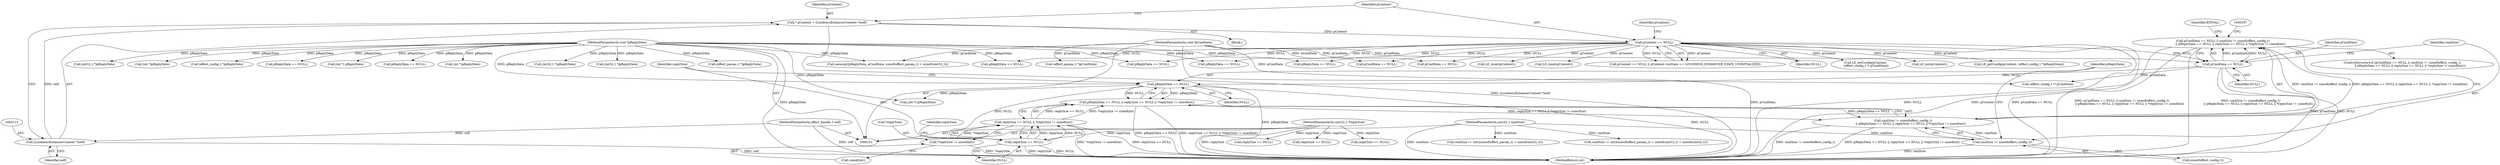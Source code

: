 digraph "0_Android_aeea52da00d210587fb3ed895de3d5f2e0264c88_3@API" {
"1000158" [label="(Call,pCmdData == NULL || cmdSize != sizeof(effect_config_t)\n                || pReplyData == NULL || replySize == NULL || *replySize != sizeof(int))"];
"1000159" [label="(Call,pCmdData == NULL)"];
"1000105" [label="(MethodParameterIn,void *pCmdData)"];
"1000118" [label="(Call,pContext == NULL)"];
"1000110" [label="(Call,* pContext = (LoudnessEnhancerContext *)self)"];
"1000112" [label="(Call,(LoudnessEnhancerContext *)self)"];
"1000102" [label="(MethodParameterIn,effect_handle_t self)"];
"1000162" [label="(Call,cmdSize != sizeof(effect_config_t)\n                || pReplyData == NULL || replySize == NULL || *replySize != sizeof(int))"];
"1000163" [label="(Call,cmdSize != sizeof(effect_config_t))"];
"1000104" [label="(MethodParameterIn,uint32_t cmdSize)"];
"1000167" [label="(Call,pReplyData == NULL || replySize == NULL || *replySize != sizeof(int))"];
"1000168" [label="(Call,pReplyData == NULL)"];
"1000107" [label="(MethodParameterIn,void *pReplyData)"];
"1000171" [label="(Call,replySize == NULL || *replySize != sizeof(int))"];
"1000172" [label="(Call,replySize == NULL)"];
"1000106" [label="(MethodParameterIn,uint32_t *replySize)"];
"1000175" [label="(Call,*replySize != sizeof(int))"];
"1000344" [label="(Call,memcpy(pReplyData, pCmdData, sizeof(effect_param_t) + sizeof(uint32_t)))"];
"1000157" [label="(ControlStructure,if (pCmdData == NULL || cmdSize != sizeof(effect_config_t)\n                || pReplyData == NULL || replySize == NULL || *replySize != sizeof(int)))"];
"1000114" [label="(Identifier,self)"];
"1000169" [label="(Identifier,pReplyData)"];
"1000266" [label="(Call,pReplyData == NULL)"];
"1000160" [label="(Identifier,pCmdData)"];
"1000186" [label="(Call,(int *) pReplyData)"];
"1000530" [label="(Call,LE_reset(pContext))"];
"1000136" [label="(Call,pReplyData == NULL)"];
"1000471" [label="(Call,(int32_t *)pReplyData)"];
"1000536" [label="(Call,(int32_t *)pReplyData)"];
"1000217" [label="(Call,LE_reset(pContext))"];
"1000167" [label="(Call,pReplyData == NULL || replySize == NULL || *replySize != sizeof(int))"];
"1000172" [label="(Call,replySize == NULL)"];
"1000227" [label="(Call,replySize == NULL)"];
"1000123" [label="(Identifier,pContext)"];
"1000355" [label="(Call,(effect_param_t *)pReplyData)"];
"1000117" [label="(Call,pContext == NULL || pContext->mState == LOUDNESS_ENHANCER_STATE_UNINITIALIZED)"];
"1000104" [label="(MethodParameterIn,uint32_t cmdSize)"];
"1000107" [label="(MethodParameterIn,void *pReplyData)"];
"1000165" [label="(Call,sizeof(effect_config_t))"];
"1000174" [label="(Identifier,NULL)"];
"1000178" [label="(Call,sizeof(int))"];
"1000478" [label="(Call,(effect_param_t *)pCmdData)"];
"1000161" [label="(Identifier,NULL)"];
"1000555" [label="(MethodReturn,int)"];
"1000498" [label="(Call,(int32_t *)pReplyData)"];
"1000120" [label="(Identifier,NULL)"];
"1000306" [label="(Call,pCmdData == NULL)"];
"1000111" [label="(Identifier,pContext)"];
"1000297" [label="(Call,(int *)pReplyData)"];
"1000177" [label="(Identifier,replySize)"];
"1000212" [label="(Call,(effect_config_t *)pReplyData)"];
"1000191" [label="(Call,(effect_config_t *) pCmdData)"];
"1000189" [label="(Call,LE_setConfig(pContext,\n (effect_config_t *) pCmdData))"];
"1000198" [label="(Call,pReplyData == NULL)"];
"1000164" [label="(Identifier,cmdSize)"];
"1000163" [label="(Call,cmdSize != sizeof(effect_config_t))"];
"1000310" [label="(Call,cmdSize != (int)(sizeof(effect_param_t) + sizeof(uint32_t)))"];
"1000112" [label="(Call,(LoudnessEnhancerContext *)self)"];
"1000159" [label="(Call,pCmdData == NULL)"];
"1000320" [label="(Call,pReplyData == NULL)"];
"1000110" [label="(Call,* pContext = (LoudnessEnhancerContext *)self)"];
"1000175" [label="(Call,*replySize != sizeof(int))"];
"1000170" [label="(Identifier,NULL)"];
"1000176" [label="(Call,*replySize)"];
"1000118" [label="(Call,pContext == NULL)"];
"1000173" [label="(Identifier,replySize)"];
"1000150" [label="(Call,(int *) pReplyData)"];
"1000436" [label="(Call,pCmdData == NULL)"];
"1000158" [label="(Call,pCmdData == NULL || cmdSize != sizeof(effect_config_t)\n                || pReplyData == NULL || replySize == NULL || *replySize != sizeof(int))"];
"1000108" [label="(Block,)"];
"1000440" [label="(Call,cmdSize != (int)(sizeof(effect_param_t) + sizeof(uint32_t) + sizeof(uint32_t)))"];
"1000153" [label="(Call,LE_init(pContext))"];
"1000168" [label="(Call,pReplyData == NULL)"];
"1000119" [label="(Identifier,pContext)"];
"1000171" [label="(Call,replySize == NULL || *replySize != sizeof(int))"];
"1000183" [label="(Identifier,EINVAL)"];
"1000223" [label="(Call,pReplyData == NULL)"];
"1000162" [label="(Call,cmdSize != sizeof(effect_config_t)\n                || pReplyData == NULL || replySize == NULL || *replySize != sizeof(int))"];
"1000210" [label="(Call,LE_getConfig(pContext, (effect_config_t *)pReplyData))"];
"1000105" [label="(MethodParameterIn,void *pCmdData)"];
"1000324" [label="(Call,replySize == NULL)"];
"1000457" [label="(Call,replySize == NULL)"];
"1000453" [label="(Call,pReplyData == NULL)"];
"1000106" [label="(MethodParameterIn,uint32_t *replySize)"];
"1000102" [label="(MethodParameterIn,effect_handle_t self)"];
"1000258" [label="(Call,(int *)pReplyData)"];
"1000158" -> "1000157"  [label="AST: "];
"1000158" -> "1000159"  [label="CFG: "];
"1000158" -> "1000162"  [label="CFG: "];
"1000159" -> "1000158"  [label="AST: "];
"1000162" -> "1000158"  [label="AST: "];
"1000183" -> "1000158"  [label="CFG: "];
"1000187" -> "1000158"  [label="CFG: "];
"1000158" -> "1000555"  [label="DDG: pCmdData == NULL"];
"1000158" -> "1000555"  [label="DDG: pCmdData == NULL || cmdSize != sizeof(effect_config_t)\n                || pReplyData == NULL || replySize == NULL || *replySize != sizeof(int)"];
"1000158" -> "1000555"  [label="DDG: cmdSize != sizeof(effect_config_t)\n                || pReplyData == NULL || replySize == NULL || *replySize != sizeof(int)"];
"1000159" -> "1000158"  [label="DDG: pCmdData"];
"1000159" -> "1000158"  [label="DDG: NULL"];
"1000162" -> "1000158"  [label="DDG: cmdSize != sizeof(effect_config_t)"];
"1000162" -> "1000158"  [label="DDG: pReplyData == NULL || replySize == NULL || *replySize != sizeof(int)"];
"1000159" -> "1000161"  [label="CFG: "];
"1000160" -> "1000159"  [label="AST: "];
"1000161" -> "1000159"  [label="AST: "];
"1000164" -> "1000159"  [label="CFG: "];
"1000159" -> "1000555"  [label="DDG: pCmdData"];
"1000159" -> "1000555"  [label="DDG: NULL"];
"1000105" -> "1000159"  [label="DDG: pCmdData"];
"1000118" -> "1000159"  [label="DDG: NULL"];
"1000159" -> "1000168"  [label="DDG: NULL"];
"1000159" -> "1000191"  [label="DDG: pCmdData"];
"1000105" -> "1000101"  [label="AST: "];
"1000105" -> "1000555"  [label="DDG: pCmdData"];
"1000105" -> "1000191"  [label="DDG: pCmdData"];
"1000105" -> "1000306"  [label="DDG: pCmdData"];
"1000105" -> "1000344"  [label="DDG: pCmdData"];
"1000105" -> "1000436"  [label="DDG: pCmdData"];
"1000105" -> "1000478"  [label="DDG: pCmdData"];
"1000118" -> "1000117"  [label="AST: "];
"1000118" -> "1000120"  [label="CFG: "];
"1000119" -> "1000118"  [label="AST: "];
"1000120" -> "1000118"  [label="AST: "];
"1000123" -> "1000118"  [label="CFG: "];
"1000117" -> "1000118"  [label="CFG: "];
"1000118" -> "1000555"  [label="DDG: NULL"];
"1000118" -> "1000555"  [label="DDG: pContext"];
"1000118" -> "1000117"  [label="DDG: pContext"];
"1000118" -> "1000117"  [label="DDG: NULL"];
"1000110" -> "1000118"  [label="DDG: pContext"];
"1000118" -> "1000136"  [label="DDG: NULL"];
"1000118" -> "1000153"  [label="DDG: pContext"];
"1000118" -> "1000189"  [label="DDG: pContext"];
"1000118" -> "1000198"  [label="DDG: NULL"];
"1000118" -> "1000210"  [label="DDG: pContext"];
"1000118" -> "1000217"  [label="DDG: pContext"];
"1000118" -> "1000223"  [label="DDG: NULL"];
"1000118" -> "1000266"  [label="DDG: NULL"];
"1000118" -> "1000306"  [label="DDG: NULL"];
"1000118" -> "1000436"  [label="DDG: NULL"];
"1000118" -> "1000530"  [label="DDG: pContext"];
"1000110" -> "1000108"  [label="AST: "];
"1000110" -> "1000112"  [label="CFG: "];
"1000111" -> "1000110"  [label="AST: "];
"1000112" -> "1000110"  [label="AST: "];
"1000119" -> "1000110"  [label="CFG: "];
"1000110" -> "1000555"  [label="DDG: (LoudnessEnhancerContext *)self"];
"1000112" -> "1000110"  [label="DDG: self"];
"1000112" -> "1000114"  [label="CFG: "];
"1000113" -> "1000112"  [label="AST: "];
"1000114" -> "1000112"  [label="AST: "];
"1000112" -> "1000555"  [label="DDG: self"];
"1000102" -> "1000112"  [label="DDG: self"];
"1000102" -> "1000101"  [label="AST: "];
"1000102" -> "1000555"  [label="DDG: self"];
"1000162" -> "1000163"  [label="CFG: "];
"1000162" -> "1000167"  [label="CFG: "];
"1000163" -> "1000162"  [label="AST: "];
"1000167" -> "1000162"  [label="AST: "];
"1000162" -> "1000555"  [label="DDG: pReplyData == NULL || replySize == NULL || *replySize != sizeof(int)"];
"1000162" -> "1000555"  [label="DDG: cmdSize != sizeof(effect_config_t)"];
"1000163" -> "1000162"  [label="DDG: cmdSize"];
"1000167" -> "1000162"  [label="DDG: pReplyData == NULL"];
"1000167" -> "1000162"  [label="DDG: replySize == NULL || *replySize != sizeof(int)"];
"1000163" -> "1000165"  [label="CFG: "];
"1000164" -> "1000163"  [label="AST: "];
"1000165" -> "1000163"  [label="AST: "];
"1000169" -> "1000163"  [label="CFG: "];
"1000163" -> "1000555"  [label="DDG: cmdSize"];
"1000104" -> "1000163"  [label="DDG: cmdSize"];
"1000104" -> "1000101"  [label="AST: "];
"1000104" -> "1000555"  [label="DDG: cmdSize"];
"1000104" -> "1000310"  [label="DDG: cmdSize"];
"1000104" -> "1000440"  [label="DDG: cmdSize"];
"1000167" -> "1000168"  [label="CFG: "];
"1000167" -> "1000171"  [label="CFG: "];
"1000168" -> "1000167"  [label="AST: "];
"1000171" -> "1000167"  [label="AST: "];
"1000167" -> "1000555"  [label="DDG: pReplyData == NULL"];
"1000167" -> "1000555"  [label="DDG: replySize == NULL || *replySize != sizeof(int)"];
"1000168" -> "1000167"  [label="DDG: pReplyData"];
"1000168" -> "1000167"  [label="DDG: NULL"];
"1000171" -> "1000167"  [label="DDG: replySize == NULL"];
"1000171" -> "1000167"  [label="DDG: *replySize != sizeof(int)"];
"1000168" -> "1000170"  [label="CFG: "];
"1000169" -> "1000168"  [label="AST: "];
"1000170" -> "1000168"  [label="AST: "];
"1000173" -> "1000168"  [label="CFG: "];
"1000168" -> "1000555"  [label="DDG: pReplyData"];
"1000168" -> "1000555"  [label="DDG: NULL"];
"1000107" -> "1000168"  [label="DDG: pReplyData"];
"1000168" -> "1000172"  [label="DDG: NULL"];
"1000168" -> "1000186"  [label="DDG: pReplyData"];
"1000107" -> "1000101"  [label="AST: "];
"1000107" -> "1000555"  [label="DDG: pReplyData"];
"1000107" -> "1000136"  [label="DDG: pReplyData"];
"1000107" -> "1000150"  [label="DDG: pReplyData"];
"1000107" -> "1000186"  [label="DDG: pReplyData"];
"1000107" -> "1000198"  [label="DDG: pReplyData"];
"1000107" -> "1000212"  [label="DDG: pReplyData"];
"1000107" -> "1000223"  [label="DDG: pReplyData"];
"1000107" -> "1000258"  [label="DDG: pReplyData"];
"1000107" -> "1000266"  [label="DDG: pReplyData"];
"1000107" -> "1000297"  [label="DDG: pReplyData"];
"1000107" -> "1000320"  [label="DDG: pReplyData"];
"1000107" -> "1000344"  [label="DDG: pReplyData"];
"1000107" -> "1000355"  [label="DDG: pReplyData"];
"1000107" -> "1000453"  [label="DDG: pReplyData"];
"1000107" -> "1000471"  [label="DDG: pReplyData"];
"1000107" -> "1000498"  [label="DDG: pReplyData"];
"1000107" -> "1000536"  [label="DDG: pReplyData"];
"1000171" -> "1000172"  [label="CFG: "];
"1000171" -> "1000175"  [label="CFG: "];
"1000172" -> "1000171"  [label="AST: "];
"1000175" -> "1000171"  [label="AST: "];
"1000171" -> "1000555"  [label="DDG: replySize == NULL"];
"1000171" -> "1000555"  [label="DDG: *replySize != sizeof(int)"];
"1000172" -> "1000171"  [label="DDG: replySize"];
"1000172" -> "1000171"  [label="DDG: NULL"];
"1000175" -> "1000171"  [label="DDG: *replySize"];
"1000172" -> "1000174"  [label="CFG: "];
"1000173" -> "1000172"  [label="AST: "];
"1000174" -> "1000172"  [label="AST: "];
"1000177" -> "1000172"  [label="CFG: "];
"1000172" -> "1000555"  [label="DDG: replySize"];
"1000172" -> "1000555"  [label="DDG: NULL"];
"1000106" -> "1000172"  [label="DDG: replySize"];
"1000106" -> "1000101"  [label="AST: "];
"1000106" -> "1000555"  [label="DDG: replySize"];
"1000106" -> "1000227"  [label="DDG: replySize"];
"1000106" -> "1000324"  [label="DDG: replySize"];
"1000106" -> "1000457"  [label="DDG: replySize"];
"1000175" -> "1000178"  [label="CFG: "];
"1000176" -> "1000175"  [label="AST: "];
"1000178" -> "1000175"  [label="AST: "];
"1000175" -> "1000555"  [label="DDG: *replySize"];
}
